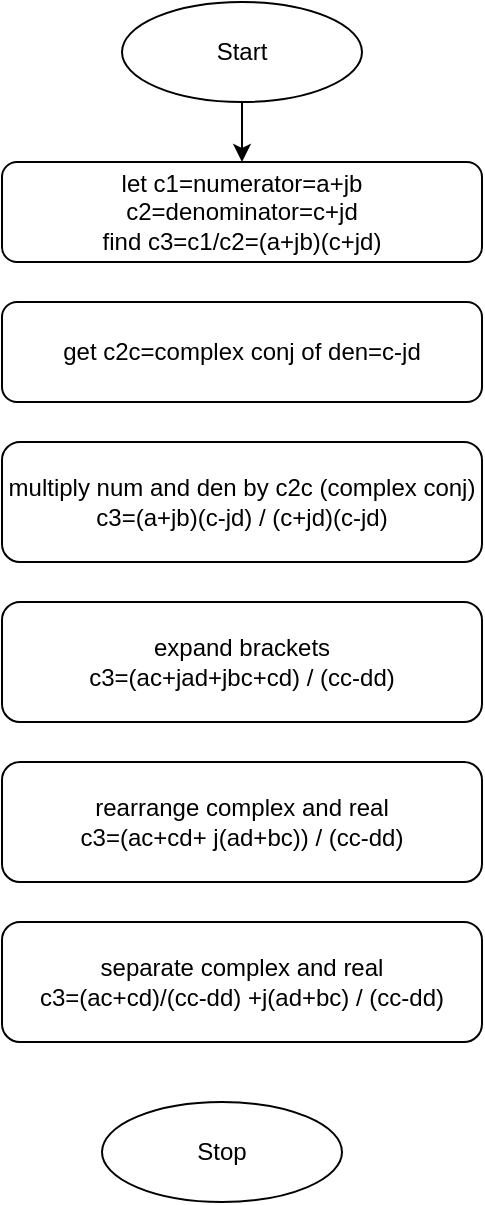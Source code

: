 <mxfile version="13.3.5" type="device"><diagram id="QMnSbRA4gkaOP-cgD9UK" name="Page-1"><mxGraphModel dx="1022" dy="590" grid="1" gridSize="10" guides="1" tooltips="1" connect="1" arrows="1" fold="1" page="1" pageScale="1" pageWidth="850" pageHeight="1100" math="0" shadow="0"><root><mxCell id="0"/><mxCell id="1" parent="0"/><mxCell id="FzBAwN962MHbXVNSaylK-1" value="let c1=numerator=a+jb&lt;br&gt;c2=denominator=c+jd&lt;br&gt;find c3=c1/c2=(a+jb)(c+jd)" style="rounded=1;whiteSpace=wrap;html=1;" parent="1" vertex="1"><mxGeometry x="170" y="160" width="240" height="50" as="geometry"/></mxCell><mxCell id="FzBAwN962MHbXVNSaylK-12" style="edgeStyle=orthogonalEdgeStyle;rounded=0;orthogonalLoop=1;jettySize=auto;html=1;exitX=0.5;exitY=1;exitDx=0;exitDy=0;entryX=0.5;entryY=0;entryDx=0;entryDy=0;" parent="1" source="FzBAwN962MHbXVNSaylK-2" target="FzBAwN962MHbXVNSaylK-1" edge="1"><mxGeometry relative="1" as="geometry"/></mxCell><mxCell id="FzBAwN962MHbXVNSaylK-2" value="Start" style="ellipse;whiteSpace=wrap;html=1;" parent="1" vertex="1"><mxGeometry x="230" y="80" width="120" height="50" as="geometry"/></mxCell><mxCell id="FzBAwN962MHbXVNSaylK-4" value="get c2c=complex conj of den=c-jd" style="rounded=1;whiteSpace=wrap;html=1;" parent="1" vertex="1"><mxGeometry x="170" y="230" width="240" height="50" as="geometry"/></mxCell><mxCell id="FzBAwN962MHbXVNSaylK-5" value="multiply num and den by c2c (complex conj)&lt;br&gt;c3=(a+jb)(c-jd) / (c+jd)(c-jd)&lt;br&gt;" style="rounded=1;whiteSpace=wrap;html=1;" parent="1" vertex="1"><mxGeometry x="170" y="300" width="240" height="60" as="geometry"/></mxCell><mxCell id="FzBAwN962MHbXVNSaylK-8" value="expand brackets&lt;br&gt;c3=(ac+jad+jbc+cd) / (cc-dd)" style="rounded=1;whiteSpace=wrap;html=1;" parent="1" vertex="1"><mxGeometry x="170" y="380" width="240" height="60" as="geometry"/></mxCell><mxCell id="FzBAwN962MHbXVNSaylK-9" value="rearrange complex and real&lt;br&gt;c3=(ac+cd+ j(ad+bc)) / (cc-dd)" style="rounded=1;whiteSpace=wrap;html=1;" parent="1" vertex="1"><mxGeometry x="170" y="460" width="240" height="60" as="geometry"/></mxCell><mxCell id="FzBAwN962MHbXVNSaylK-10" value="separate complex and real&lt;br&gt;c3=(ac+cd)/(cc-dd) +j(ad+bc) / (cc-dd)" style="rounded=1;whiteSpace=wrap;html=1;" parent="1" vertex="1"><mxGeometry x="170" y="540" width="240" height="60" as="geometry"/></mxCell><mxCell id="FzBAwN962MHbXVNSaylK-11" value="Stop" style="ellipse;whiteSpace=wrap;html=1;" parent="1" vertex="1"><mxGeometry x="220" y="630" width="120" height="50" as="geometry"/></mxCell></root></mxGraphModel></diagram></mxfile>